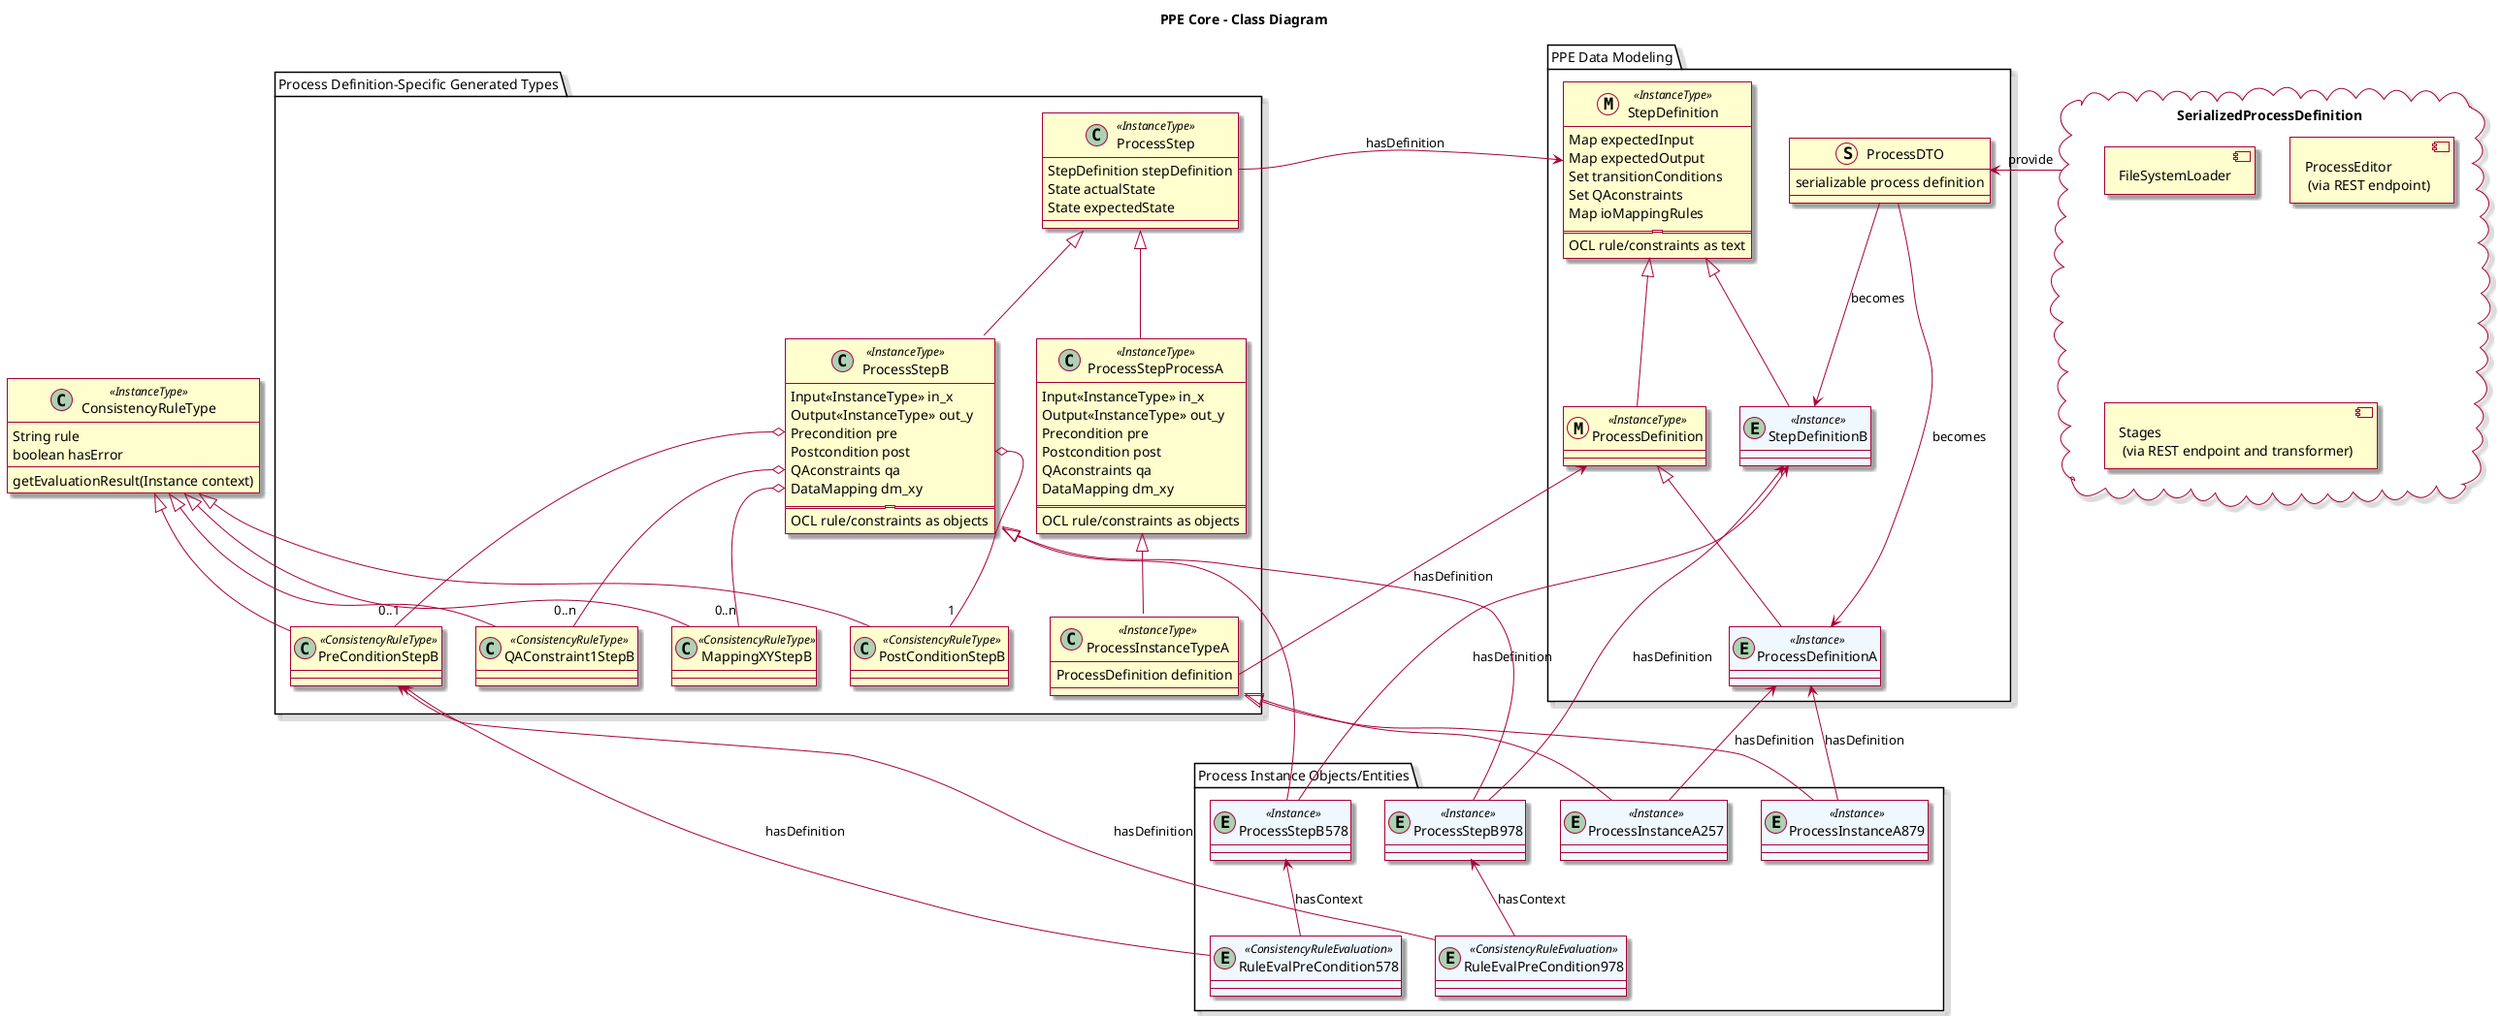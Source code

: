 @startuml

allowmixing

skin rose

title PPE Core - Class Diagram

package "PPE Data Modeling" {
	
	
	metaclass "StepDefinition" <<InstanceType>>  {
	Map expectedInput
	Map expectedOutput
	Set transitionConditions
	Set QAconstraints
	Map ioMappingRules
	=========
		OCL rule/constraints as text
	}
	
	metaclass "ProcessDefinition" <<InstanceType>>  {

	} 
	
	"StepDefinition" <|-- ProcessDefinition
	
	struct ProcessDTO {
		serializable process definition
	}
	
	entity ProcessDefinitionA <<Instance>> #aliceblue
	
	entity StepDefinitionB <<Instance>> #aliceblue
	

	ProcessDTO -down-> ProcessDefinitionA : becomes
	ProcessDTO -down-> StepDefinitionB : becomes

	ProcessDefinitionA -up-|> ProcessDefinition
	StepDefinitionB -up-|> StepDefinition
	
}

cloud "SerializedProcessDefinition"  {
	component [FileSystemLoader]
	component [ProcessEditor \n (via REST endpoint)]
	component [Stages \n (via REST endpoint and transformer)]
}

	SerializedProcessDefinition -left-> ProcessDTO : provide

package "Process Definition-Specific Generated Types" {

	class "ProcessInstanceTypeA" <<InstanceType>>  {
		ProcessDefinition definition
	}
	
	class "ProcessStep" <<InstanceType>>  {
		StepDefinition stepDefinition
		State actualState
	  State expectedState
	}
	
	class "ProcessStepB" <<InstanceType>> {
		Input<<InstanceType>> in_x 
		Output<<InstanceType>> out_y
		Precondition pre
	  Postcondition post
	  QAconstraints qa
	  DataMapping dm_xy
	=========
		OCL rule/constraints as objects
	}
	
		
	class "ProcessStepProcessA" <<InstanceType>> {
		Input<<InstanceType>> in_x 
		Output<<InstanceType>> out_y
		Precondition pre
	  Postcondition post
	  QAconstraints qa
	  DataMapping dm_xy
	=========
		OCL rule/constraints as objects
	}
	
	class PreConditionStepB<<ConsistencyRuleType>> 
	class PostConditionStepB<<ConsistencyRuleType>>
	class QAConstraint1StepB<<ConsistencyRuleType>>
	class MappingXYStepB<<ConsistencyRuleType>>

	ProcessStepB::pre o-down- "0..1" PreConditionStepB
	ProcessStepB::post o-down- "1" PostConditionStepB
	ProcessStepB::qa o-down- "0..n" QAConstraint1StepB
	ProcessStepB::dm_xy o-down- "0..n" MappingXYStepB

	"ProcessStepB" -up-|> "ProcessStep"
	"ProcessStepProcessA" -up-|> "ProcessStep"
	"ProcessInstanceTypeA" -up-|> "ProcessStepProcessA"
	
	ProcessInstanceTypeA::definition -left-> ProcessDefinition : hasDefinition
	ProcessStep::stepDefinition -left-> StepDefinition : hasDefinition
}

class ConsistencyRuleType <<InstanceType>> {
	String rule
	boolean hasError
	getEvaluationResult(Instance context)
}

PreConditionStepB -up-|> ConsistencyRuleType
PostConditionStepB -up-|> ConsistencyRuleType
QAConstraint1StepB -up-|> ConsistencyRuleType
MappingXYStepB -up-|> ConsistencyRuleType



package "Process Instance Objects/Entities" {

entity ProcessInstanceA257 <<Instance>> #aliceblue
ProcessInstanceA257 -up-|> "ProcessInstanceTypeA"
ProcessInstanceA257 -left-> ProcessDefinitionA : hasDefinition

entity ProcessStepB578  <<Instance>> #aliceblue
ProcessStepB578 -up-|> ProcessStepB
ProcessStepB578 -left-> StepDefinitionB : hasDefinition
entity RuleEvalPreCondition578 <<ConsistencyRuleEvaluation>> #aliceblue
RuleEvalPreCondition578 -up-> PreConditionStepB : hasDefinition
RuleEvalPreCondition578 -up-> ProcessStepB578 : hasContext

entity ProcessInstanceA879 <<Instance>> #aliceblue
ProcessInstanceA879 -up-|> "ProcessInstanceTypeA"
ProcessInstanceA879 -left-> ProcessDefinitionA : hasDefinition

entity ProcessStepB978  <<Instance>> #aliceblue
ProcessStepB978 -up-|> ProcessStepB
ProcessStepB978 -left-> StepDefinitionB : hasDefinition
entity RuleEvalPreCondition978 <<ConsistencyRuleEvaluation>> #aliceblue
RuleEvalPreCondition978 -up-> PreConditionStepB : hasDefinition
RuleEvalPreCondition978 -up-> ProcessStepB978 : hasContext

}

@enduml